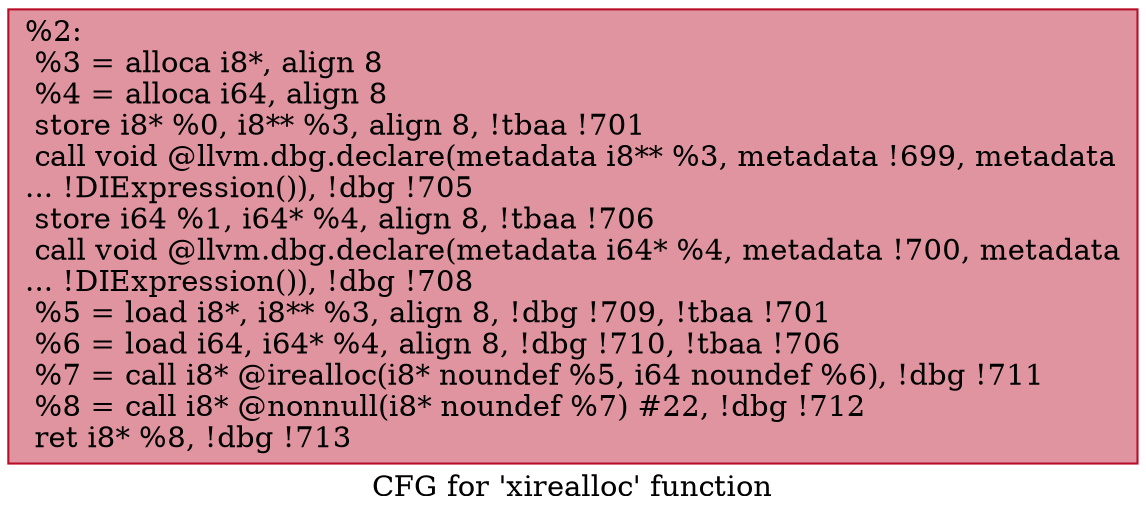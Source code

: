 digraph "CFG for 'xirealloc' function" {
	label="CFG for 'xirealloc' function";

	Node0x19829e0 [shape=record,color="#b70d28ff", style=filled, fillcolor="#b70d2870",label="{%2:\l  %3 = alloca i8*, align 8\l  %4 = alloca i64, align 8\l  store i8* %0, i8** %3, align 8, !tbaa !701\l  call void @llvm.dbg.declare(metadata i8** %3, metadata !699, metadata\l... !DIExpression()), !dbg !705\l  store i64 %1, i64* %4, align 8, !tbaa !706\l  call void @llvm.dbg.declare(metadata i64* %4, metadata !700, metadata\l... !DIExpression()), !dbg !708\l  %5 = load i8*, i8** %3, align 8, !dbg !709, !tbaa !701\l  %6 = load i64, i64* %4, align 8, !dbg !710, !tbaa !706\l  %7 = call i8* @irealloc(i8* noundef %5, i64 noundef %6), !dbg !711\l  %8 = call i8* @nonnull(i8* noundef %7) #22, !dbg !712\l  ret i8* %8, !dbg !713\l}"];
}
